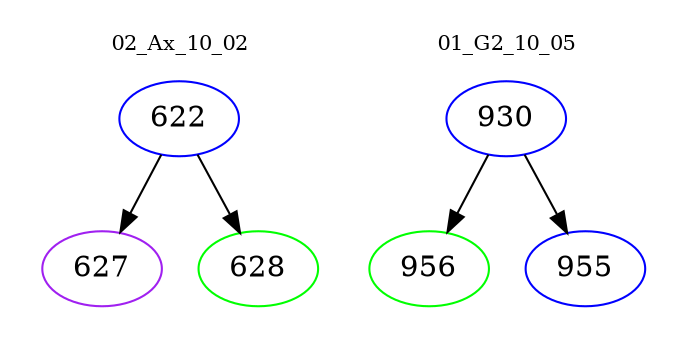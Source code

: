 digraph{
subgraph cluster_0 {
color = white
label = "02_Ax_10_02";
fontsize=10;
T0_622 [label="622", color="blue"]
T0_622 -> T0_627 [color="black"]
T0_627 [label="627", color="purple"]
T0_622 -> T0_628 [color="black"]
T0_628 [label="628", color="green"]
}
subgraph cluster_1 {
color = white
label = "01_G2_10_05";
fontsize=10;
T1_930 [label="930", color="blue"]
T1_930 -> T1_956 [color="black"]
T1_956 [label="956", color="green"]
T1_930 -> T1_955 [color="black"]
T1_955 [label="955", color="blue"]
}
}
